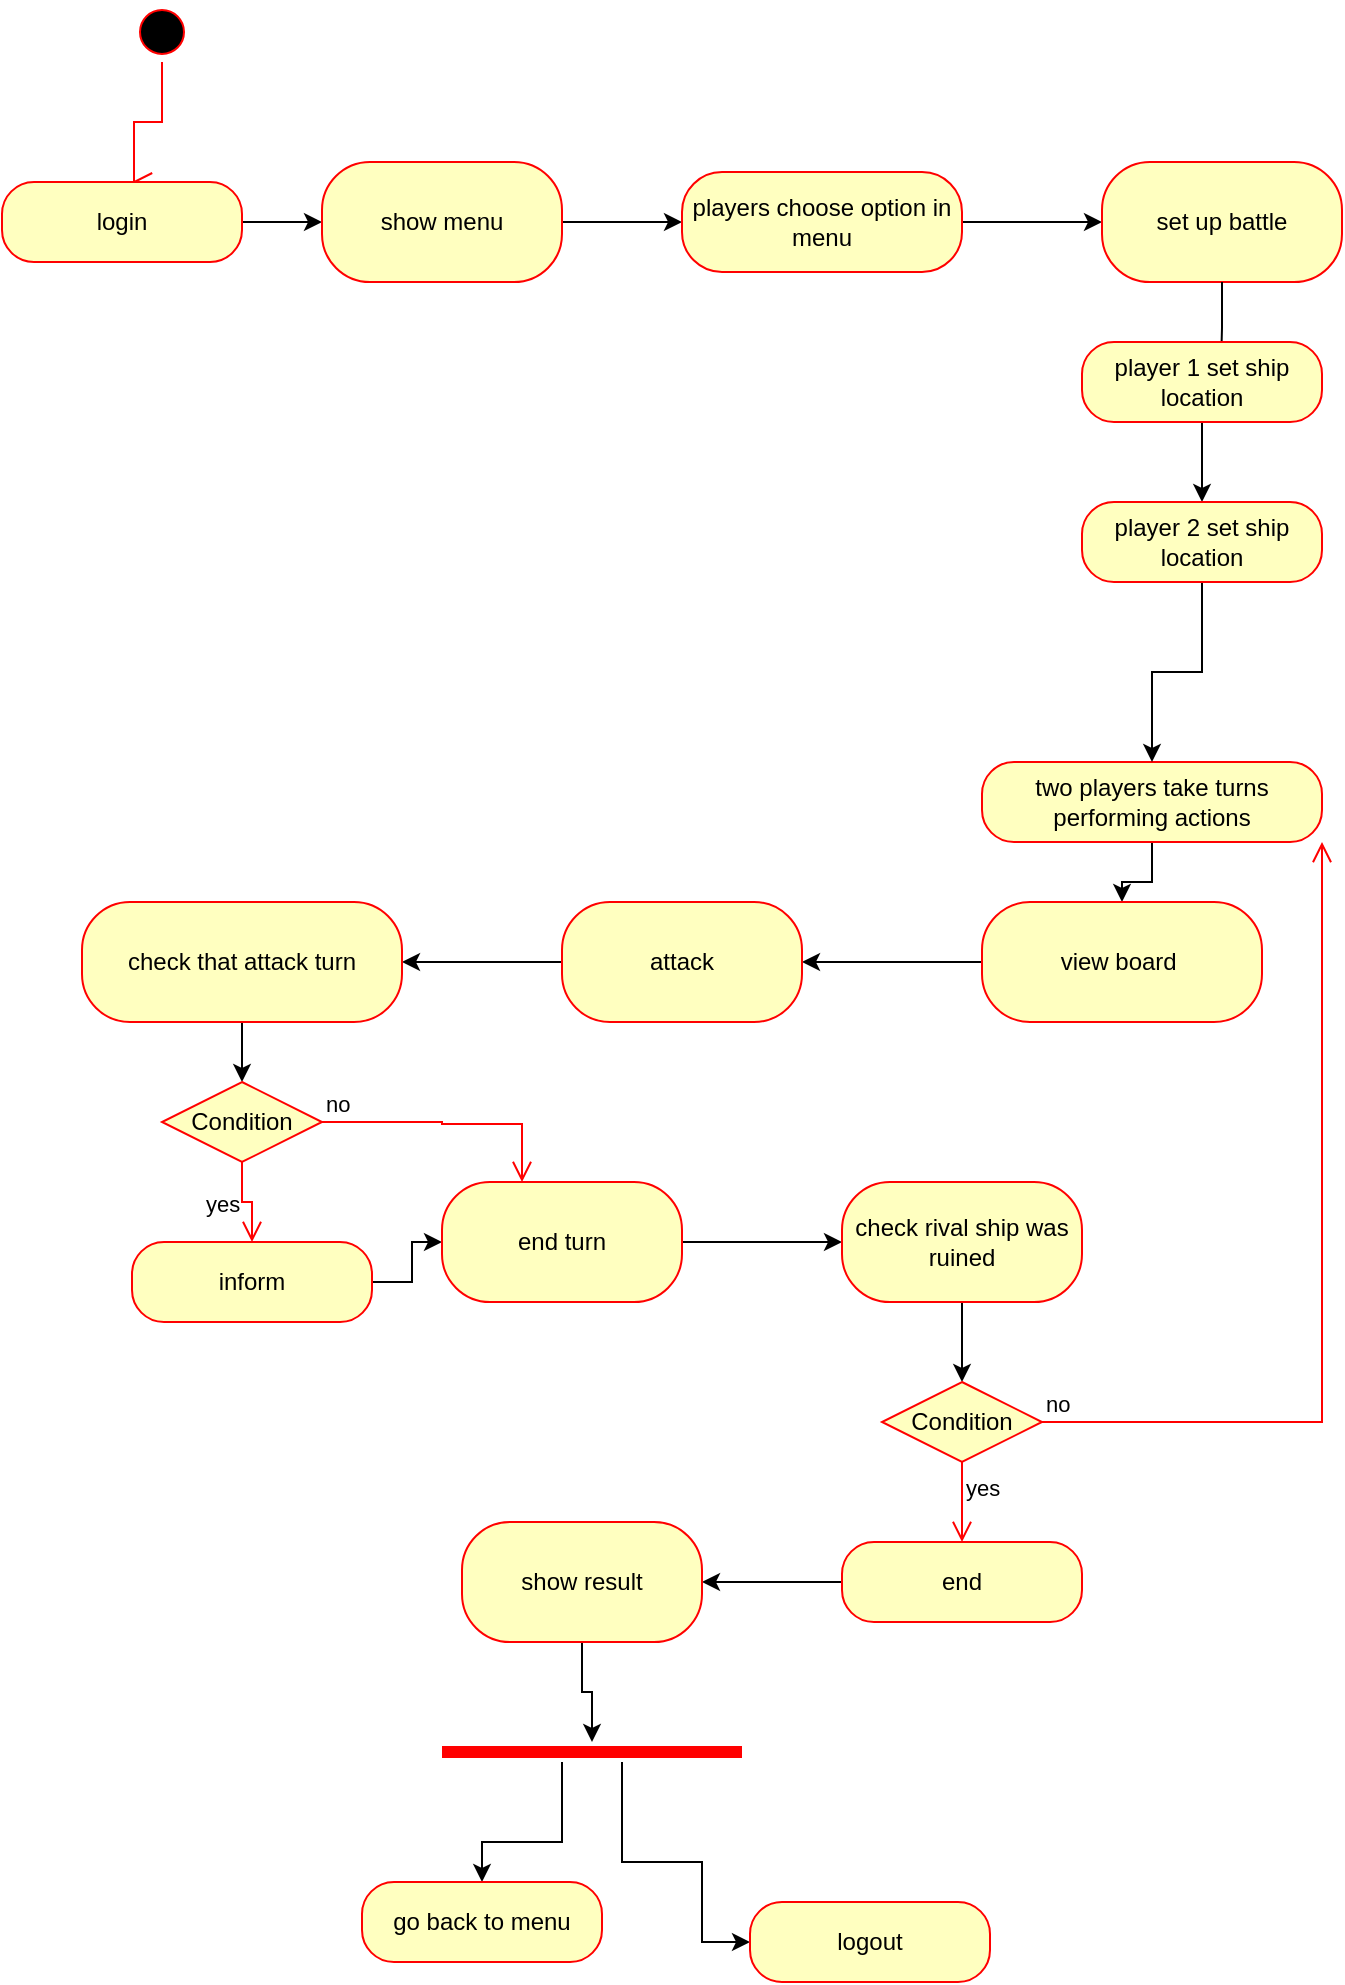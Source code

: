 <mxfile version="24.8.6">
  <diagram name="Trang-1" id="oUNzDgmaGbbPCqabqTIR">
    <mxGraphModel grid="1" page="1" gridSize="10" guides="1" tooltips="1" connect="1" arrows="1" fold="1" pageScale="1" pageWidth="827" pageHeight="1169" math="0" shadow="0">
      <root>
        <mxCell id="0" />
        <mxCell id="1" parent="0" />
        <mxCell id="ww9kk7L3ItuLHr4RKpKk-15" value="" style="ellipse;html=1;shape=startState;fillColor=#000000;strokeColor=#ff0000;" vertex="1" parent="1">
          <mxGeometry x="105" y="-1010" width="30" height="30" as="geometry" />
        </mxCell>
        <mxCell id="ww9kk7L3ItuLHr4RKpKk-16" value="" style="edgeStyle=orthogonalEdgeStyle;html=1;verticalAlign=bottom;endArrow=open;endSize=8;strokeColor=#ff0000;rounded=0;" edge="1" parent="1" source="ww9kk7L3ItuLHr4RKpKk-15">
          <mxGeometry relative="1" as="geometry">
            <mxPoint x="105" y="-920" as="targetPoint" />
            <Array as="points">
              <mxPoint x="120" y="-950" />
              <mxPoint x="106" y="-950" />
            </Array>
          </mxGeometry>
        </mxCell>
        <mxCell id="ww9kk7L3ItuLHr4RKpKk-26" value="" style="edgeStyle=orthogonalEdgeStyle;rounded=0;orthogonalLoop=1;jettySize=auto;html=1;" edge="1" parent="1" source="ww9kk7L3ItuLHr4RKpKk-22" target="ww9kk7L3ItuLHr4RKpKk-25">
          <mxGeometry relative="1" as="geometry" />
        </mxCell>
        <mxCell id="ww9kk7L3ItuLHr4RKpKk-22" value="login" style="rounded=1;whiteSpace=wrap;html=1;arcSize=40;fontColor=#000000;fillColor=#ffffc0;strokeColor=#ff0000;" vertex="1" parent="1">
          <mxGeometry x="40" y="-920" width="120" height="40" as="geometry" />
        </mxCell>
        <mxCell id="ww9kk7L3ItuLHr4RKpKk-28" value="" style="edgeStyle=orthogonalEdgeStyle;rounded=0;orthogonalLoop=1;jettySize=auto;html=1;" edge="1" parent="1" source="ww9kk7L3ItuLHr4RKpKk-25" target="ww9kk7L3ItuLHr4RKpKk-27">
          <mxGeometry relative="1" as="geometry" />
        </mxCell>
        <mxCell id="ww9kk7L3ItuLHr4RKpKk-25" value="show menu" style="whiteSpace=wrap;html=1;fillColor=#ffffc0;strokeColor=#ff0000;fontColor=#000000;rounded=1;arcSize=40;" vertex="1" parent="1">
          <mxGeometry x="200" y="-930" width="120" height="60" as="geometry" />
        </mxCell>
        <mxCell id="ww9kk7L3ItuLHr4RKpKk-30" value="" style="edgeStyle=orthogonalEdgeStyle;rounded=0;orthogonalLoop=1;jettySize=auto;html=1;" edge="1" parent="1" source="ww9kk7L3ItuLHr4RKpKk-27" target="ww9kk7L3ItuLHr4RKpKk-29">
          <mxGeometry relative="1" as="geometry" />
        </mxCell>
        <mxCell id="ww9kk7L3ItuLHr4RKpKk-27" value="players choose option in menu" style="whiteSpace=wrap;html=1;fillColor=#ffffc0;strokeColor=#ff0000;fontColor=#000000;rounded=1;arcSize=40;" vertex="1" parent="1">
          <mxGeometry x="380" y="-925" width="140" height="50" as="geometry" />
        </mxCell>
        <mxCell id="ww9kk7L3ItuLHr4RKpKk-29" value="set up battle" style="whiteSpace=wrap;html=1;fillColor=#ffffc0;strokeColor=#ff0000;fontColor=#000000;rounded=1;arcSize=40;" vertex="1" parent="1">
          <mxGeometry x="590" y="-930" width="120" height="60" as="geometry" />
        </mxCell>
        <mxCell id="ww9kk7L3ItuLHr4RKpKk-40" style="edgeStyle=orthogonalEdgeStyle;rounded=0;orthogonalLoop=1;jettySize=auto;html=1;exitX=0.5;exitY=1;exitDx=0;exitDy=0;entryX=0.497;entryY=0.567;entryDx=0;entryDy=0;entryPerimeter=0;" edge="1" parent="1" source="ww9kk7L3ItuLHr4RKpKk-29">
          <mxGeometry relative="1" as="geometry">
            <mxPoint x="649.4" y="-824.33" as="targetPoint" />
          </mxGeometry>
        </mxCell>
        <mxCell id="ww9kk7L3ItuLHr4RKpKk-81" value="" style="edgeStyle=orthogonalEdgeStyle;rounded=0;orthogonalLoop=1;jettySize=auto;html=1;" edge="1" parent="1" source="ww9kk7L3ItuLHr4RKpKk-44" target="ww9kk7L3ItuLHr4RKpKk-80">
          <mxGeometry relative="1" as="geometry" />
        </mxCell>
        <mxCell id="ww9kk7L3ItuLHr4RKpKk-44" value="player 1 set ship location" style="rounded=1;whiteSpace=wrap;html=1;arcSize=40;fontColor=#000000;fillColor=#ffffc0;strokeColor=#ff0000;" vertex="1" parent="1">
          <mxGeometry x="580" y="-840" width="120" height="40" as="geometry" />
        </mxCell>
        <mxCell id="ww9kk7L3ItuLHr4RKpKk-62" value="" style="edgeStyle=orthogonalEdgeStyle;rounded=0;orthogonalLoop=1;jettySize=auto;html=1;" edge="1" parent="1" source="ww9kk7L3ItuLHr4RKpKk-60" target="ww9kk7L3ItuLHr4RKpKk-61">
          <mxGeometry relative="1" as="geometry" />
        </mxCell>
        <mxCell id="ww9kk7L3ItuLHr4RKpKk-60" value="two players take turns performing actions" style="rounded=1;whiteSpace=wrap;html=1;arcSize=40;fontColor=#000000;fillColor=#ffffc0;strokeColor=#ff0000;" vertex="1" parent="1">
          <mxGeometry x="530" y="-630" width="170" height="40" as="geometry" />
        </mxCell>
        <mxCell id="ww9kk7L3ItuLHr4RKpKk-64" value="" style="edgeStyle=orthogonalEdgeStyle;rounded=0;orthogonalLoop=1;jettySize=auto;html=1;" edge="1" parent="1" source="ww9kk7L3ItuLHr4RKpKk-61" target="ww9kk7L3ItuLHr4RKpKk-63">
          <mxGeometry relative="1" as="geometry" />
        </mxCell>
        <mxCell id="ww9kk7L3ItuLHr4RKpKk-61" value="view board&amp;nbsp;" style="whiteSpace=wrap;html=1;fillColor=#ffffc0;strokeColor=#ff0000;fontColor=#000000;rounded=1;arcSize=40;" vertex="1" parent="1">
          <mxGeometry x="530" y="-560" width="140" height="60" as="geometry" />
        </mxCell>
        <mxCell id="ww9kk7L3ItuLHr4RKpKk-66" value="" style="edgeStyle=orthogonalEdgeStyle;rounded=0;orthogonalLoop=1;jettySize=auto;html=1;" edge="1" parent="1" source="ww9kk7L3ItuLHr4RKpKk-63" target="ww9kk7L3ItuLHr4RKpKk-65">
          <mxGeometry relative="1" as="geometry" />
        </mxCell>
        <mxCell id="ww9kk7L3ItuLHr4RKpKk-63" value="attack" style="whiteSpace=wrap;html=1;fillColor=#ffffc0;strokeColor=#ff0000;fontColor=#000000;rounded=1;arcSize=40;" vertex="1" parent="1">
          <mxGeometry x="320" y="-560" width="120" height="60" as="geometry" />
        </mxCell>
        <mxCell id="ww9kk7L3ItuLHr4RKpKk-68" value="" style="edgeStyle=orthogonalEdgeStyle;rounded=0;orthogonalLoop=1;jettySize=auto;html=1;entryX=0.5;entryY=0;entryDx=0;entryDy=0;" edge="1" parent="1" source="ww9kk7L3ItuLHr4RKpKk-65" target="ww9kk7L3ItuLHr4RKpKk-75">
          <mxGeometry relative="1" as="geometry">
            <mxPoint x="180" y="-480" as="targetPoint" />
          </mxGeometry>
        </mxCell>
        <mxCell id="ww9kk7L3ItuLHr4RKpKk-65" value="check that attack turn" style="whiteSpace=wrap;html=1;fillColor=#ffffc0;strokeColor=#ff0000;fontColor=#000000;rounded=1;arcSize=40;" vertex="1" parent="1">
          <mxGeometry x="80" y="-560" width="160" height="60" as="geometry" />
        </mxCell>
        <mxCell id="ww9kk7L3ItuLHr4RKpKk-75" value="Condition" style="rhombus;whiteSpace=wrap;html=1;fontColor=#000000;fillColor=#ffffc0;strokeColor=#ff0000;" vertex="1" parent="1">
          <mxGeometry x="120" y="-470" width="80" height="40" as="geometry" />
        </mxCell>
        <mxCell id="ww9kk7L3ItuLHr4RKpKk-76" value="no" style="edgeStyle=orthogonalEdgeStyle;html=1;align=left;verticalAlign=bottom;endArrow=open;endSize=8;strokeColor=#ff0000;rounded=0;" edge="1" parent="1" source="ww9kk7L3ItuLHr4RKpKk-75" target="ww9kk7L3ItuLHr4RKpKk-84">
          <mxGeometry x="-1" relative="1" as="geometry">
            <mxPoint x="300" y="-450" as="targetPoint" />
            <Array as="points">
              <mxPoint x="260" y="-450" />
              <mxPoint x="260" y="-449" />
              <mxPoint x="300" y="-449" />
            </Array>
          </mxGeometry>
        </mxCell>
        <mxCell id="ww9kk7L3ItuLHr4RKpKk-77" value="yes" style="edgeStyle=orthogonalEdgeStyle;html=1;align=left;verticalAlign=top;endArrow=open;endSize=8;strokeColor=#ff0000;rounded=0;" edge="1" parent="1" source="ww9kk7L3ItuLHr4RKpKk-75" target="ww9kk7L3ItuLHr4RKpKk-83">
          <mxGeometry x="-0.669" y="-20" relative="1" as="geometry">
            <mxPoint x="160" y="-370" as="targetPoint" />
            <mxPoint as="offset" />
          </mxGeometry>
        </mxCell>
        <mxCell id="ww9kk7L3ItuLHr4RKpKk-82" style="edgeStyle=orthogonalEdgeStyle;rounded=0;orthogonalLoop=1;jettySize=auto;html=1;" edge="1" parent="1" source="ww9kk7L3ItuLHr4RKpKk-80" target="ww9kk7L3ItuLHr4RKpKk-60">
          <mxGeometry relative="1" as="geometry" />
        </mxCell>
        <mxCell id="ww9kk7L3ItuLHr4RKpKk-80" value="player 2 set ship location" style="rounded=1;whiteSpace=wrap;html=1;arcSize=40;fontColor=#000000;fillColor=#ffffc0;strokeColor=#ff0000;" vertex="1" parent="1">
          <mxGeometry x="580" y="-760" width="120" height="40" as="geometry" />
        </mxCell>
        <mxCell id="ww9kk7L3ItuLHr4RKpKk-85" value="" style="edgeStyle=orthogonalEdgeStyle;rounded=0;orthogonalLoop=1;jettySize=auto;html=1;" edge="1" parent="1" source="ww9kk7L3ItuLHr4RKpKk-83" target="ww9kk7L3ItuLHr4RKpKk-84">
          <mxGeometry relative="1" as="geometry" />
        </mxCell>
        <mxCell id="ww9kk7L3ItuLHr4RKpKk-83" value="inform" style="rounded=1;whiteSpace=wrap;html=1;arcSize=40;fontColor=#000000;fillColor=#ffffc0;strokeColor=#ff0000;" vertex="1" parent="1">
          <mxGeometry x="105" y="-390" width="120" height="40" as="geometry" />
        </mxCell>
        <mxCell id="ww9kk7L3ItuLHr4RKpKk-87" value="" style="edgeStyle=orthogonalEdgeStyle;rounded=0;orthogonalLoop=1;jettySize=auto;html=1;" edge="1" parent="1" source="ww9kk7L3ItuLHr4RKpKk-84" target="ww9kk7L3ItuLHr4RKpKk-86">
          <mxGeometry relative="1" as="geometry" />
        </mxCell>
        <mxCell id="ww9kk7L3ItuLHr4RKpKk-84" value="end turn" style="whiteSpace=wrap;html=1;fillColor=#ffffc0;strokeColor=#ff0000;fontColor=#000000;rounded=1;arcSize=40;" vertex="1" parent="1">
          <mxGeometry x="260" y="-420" width="120" height="60" as="geometry" />
        </mxCell>
        <mxCell id="ww9kk7L3ItuLHr4RKpKk-97" value="" style="edgeStyle=orthogonalEdgeStyle;rounded=0;orthogonalLoop=1;jettySize=auto;html=1;" edge="1" parent="1" source="ww9kk7L3ItuLHr4RKpKk-86" target="ww9kk7L3ItuLHr4RKpKk-94">
          <mxGeometry relative="1" as="geometry" />
        </mxCell>
        <mxCell id="ww9kk7L3ItuLHr4RKpKk-86" value="check rival ship&amp;nbsp;was ruined" style="whiteSpace=wrap;html=1;fillColor=#ffffc0;strokeColor=#ff0000;fontColor=#000000;rounded=1;arcSize=40;" vertex="1" parent="1">
          <mxGeometry x="460" y="-420" width="120" height="60" as="geometry" />
        </mxCell>
        <mxCell id="ww9kk7L3ItuLHr4RKpKk-94" value="Condition" style="rhombus;whiteSpace=wrap;html=1;fontColor=#000000;fillColor=#ffffc0;strokeColor=#ff0000;" vertex="1" parent="1">
          <mxGeometry x="480" y="-320" width="80" height="40" as="geometry" />
        </mxCell>
        <mxCell id="ww9kk7L3ItuLHr4RKpKk-95" value="no" style="edgeStyle=orthogonalEdgeStyle;html=1;align=left;verticalAlign=bottom;endArrow=open;endSize=8;strokeColor=#ff0000;rounded=0;entryX=1;entryY=1;entryDx=0;entryDy=0;" edge="1" parent="1" source="ww9kk7L3ItuLHr4RKpKk-94" target="ww9kk7L3ItuLHr4RKpKk-60">
          <mxGeometry x="-1" relative="1" as="geometry">
            <mxPoint x="660" y="-300" as="targetPoint" />
            <Array as="points">
              <mxPoint x="700" y="-300" />
            </Array>
          </mxGeometry>
        </mxCell>
        <mxCell id="ww9kk7L3ItuLHr4RKpKk-96" value="yes" style="edgeStyle=orthogonalEdgeStyle;html=1;align=left;verticalAlign=top;endArrow=open;endSize=8;strokeColor=#ff0000;rounded=0;" edge="1" parent="1" source="ww9kk7L3ItuLHr4RKpKk-94" target="ww9kk7L3ItuLHr4RKpKk-98">
          <mxGeometry x="-1" relative="1" as="geometry">
            <mxPoint x="520" y="-220" as="targetPoint" />
          </mxGeometry>
        </mxCell>
        <mxCell id="ww9kk7L3ItuLHr4RKpKk-100" value="" style="edgeStyle=orthogonalEdgeStyle;rounded=0;orthogonalLoop=1;jettySize=auto;html=1;" edge="1" parent="1" source="ww9kk7L3ItuLHr4RKpKk-98" target="ww9kk7L3ItuLHr4RKpKk-99">
          <mxGeometry relative="1" as="geometry" />
        </mxCell>
        <mxCell id="ww9kk7L3ItuLHr4RKpKk-98" value="end" style="rounded=1;whiteSpace=wrap;html=1;arcSize=40;fontColor=#000000;fillColor=#ffffc0;strokeColor=#ff0000;" vertex="1" parent="1">
          <mxGeometry x="460" y="-240" width="120" height="40" as="geometry" />
        </mxCell>
        <mxCell id="ww9kk7L3ItuLHr4RKpKk-103" value="" style="edgeStyle=orthogonalEdgeStyle;rounded=0;orthogonalLoop=1;jettySize=auto;html=1;" edge="1" parent="1" source="ww9kk7L3ItuLHr4RKpKk-99" target="ww9kk7L3ItuLHr4RKpKk-101">
          <mxGeometry relative="1" as="geometry" />
        </mxCell>
        <mxCell id="ww9kk7L3ItuLHr4RKpKk-99" value="show result" style="whiteSpace=wrap;html=1;fillColor=#ffffc0;strokeColor=#ff0000;fontColor=#000000;rounded=1;arcSize=40;" vertex="1" parent="1">
          <mxGeometry x="270" y="-250" width="120" height="60" as="geometry" />
        </mxCell>
        <mxCell id="ww9kk7L3ItuLHr4RKpKk-107" value="" style="edgeStyle=orthogonalEdgeStyle;rounded=0;orthogonalLoop=1;jettySize=auto;html=1;" edge="1" parent="1" source="ww9kk7L3ItuLHr4RKpKk-101" target="ww9kk7L3ItuLHr4RKpKk-108">
          <mxGeometry relative="1" as="geometry">
            <mxPoint x="280" y="-50" as="targetPoint" />
            <Array as="points">
              <mxPoint x="320" y="-90" />
              <mxPoint x="280" y="-90" />
            </Array>
          </mxGeometry>
        </mxCell>
        <mxCell id="ww9kk7L3ItuLHr4RKpKk-111" value="" style="edgeStyle=orthogonalEdgeStyle;rounded=0;orthogonalLoop=1;jettySize=auto;html=1;" edge="1" parent="1" source="ww9kk7L3ItuLHr4RKpKk-101" target="ww9kk7L3ItuLHr4RKpKk-112">
          <mxGeometry relative="1" as="geometry">
            <mxPoint x="390" y="-90" as="targetPoint" />
            <Array as="points">
              <mxPoint x="350" y="-80" />
              <mxPoint x="390" y="-80" />
              <mxPoint x="390" y="-40" />
            </Array>
          </mxGeometry>
        </mxCell>
        <mxCell id="ww9kk7L3ItuLHr4RKpKk-101" value="" style="shape=line;html=1;strokeWidth=6;strokeColor=#ff0000;" vertex="1" parent="1">
          <mxGeometry x="260" y="-140" width="150" height="10" as="geometry" />
        </mxCell>
        <mxCell id="ww9kk7L3ItuLHr4RKpKk-108" value="go back to menu" style="rounded=1;whiteSpace=wrap;html=1;arcSize=40;fontColor=#000000;fillColor=#ffffc0;strokeColor=#ff0000;" vertex="1" parent="1">
          <mxGeometry x="220" y="-70" width="120" height="40" as="geometry" />
        </mxCell>
        <mxCell id="ww9kk7L3ItuLHr4RKpKk-112" value="logout" style="rounded=1;whiteSpace=wrap;html=1;arcSize=40;fontColor=#000000;fillColor=#ffffc0;strokeColor=#ff0000;" vertex="1" parent="1">
          <mxGeometry x="414" y="-60" width="120" height="40" as="geometry" />
        </mxCell>
      </root>
    </mxGraphModel>
  </diagram>
</mxfile>
